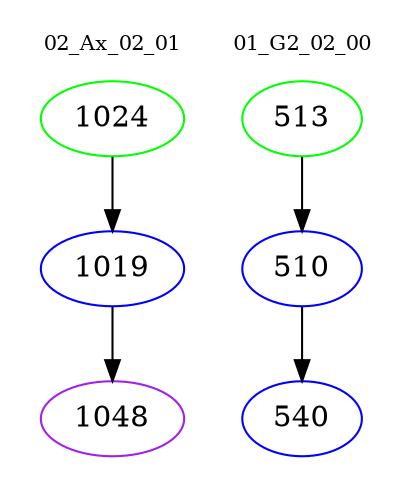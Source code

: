 digraph{
subgraph cluster_0 {
color = white
label = "02_Ax_02_01";
fontsize=10;
T0_1024 [label="1024", color="green"]
T0_1024 -> T0_1019 [color="black"]
T0_1019 [label="1019", color="blue"]
T0_1019 -> T0_1048 [color="black"]
T0_1048 [label="1048", color="purple"]
}
subgraph cluster_1 {
color = white
label = "01_G2_02_00";
fontsize=10;
T1_513 [label="513", color="green"]
T1_513 -> T1_510 [color="black"]
T1_510 [label="510", color="blue"]
T1_510 -> T1_540 [color="black"]
T1_540 [label="540", color="blue"]
}
}
